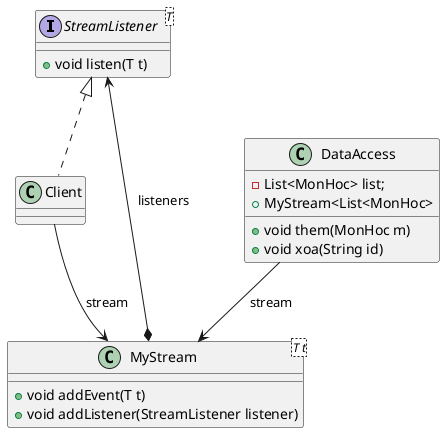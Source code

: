 @startuml
'https://plantuml.com/class-diagram

interface StreamListener<T> {
    + void listen(T t)
}

class MyStream<T t> {
    + void addEvent(T t)
    + void addListener(StreamListener listener)
}

class DataAccess {
    - List<MonHoc> list;
    + MyStream<List<MonHoc>

    + void them(MonHoc m)
    + void xoa(String id)
}

class Client {

}

StreamListener <|.. Client
MyStream *--> StreamListener:listeners
Client --> MyStream:stream
DataAccess --> MyStream:stream

@enduml